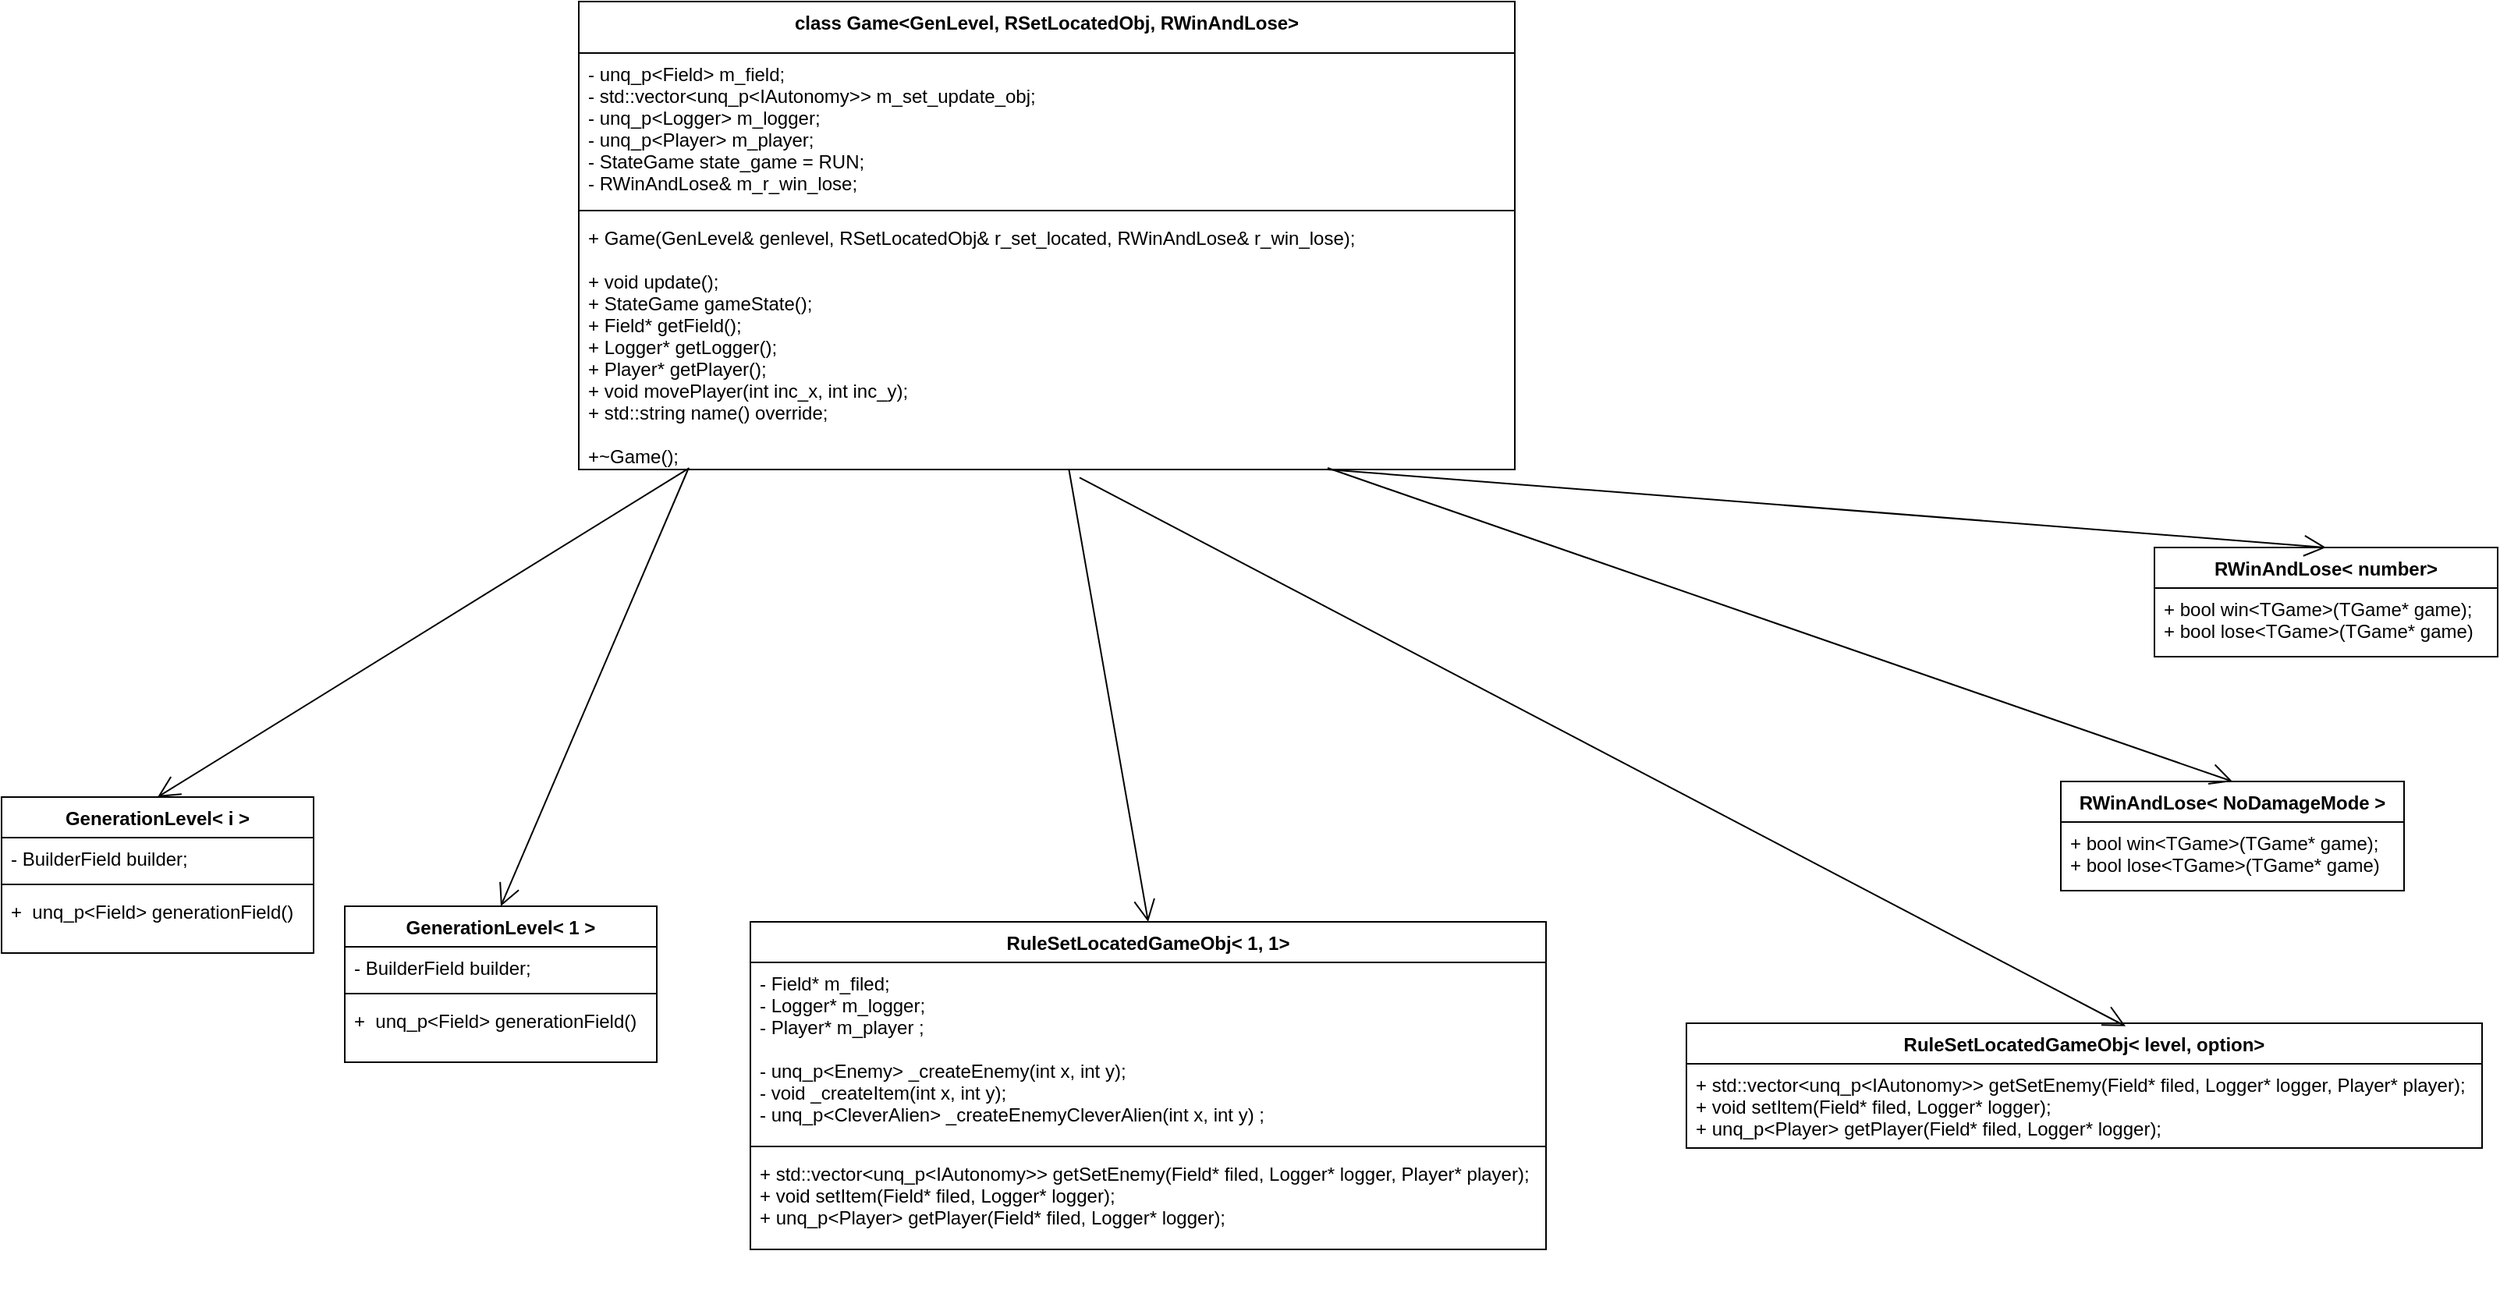 <mxfile version="12.1.3" pages="1"><diagram id="f9TCZjFZ8o-fohr7kjqf" name="Page-1"><mxGraphModel dx="4503" dy="1763" grid="1" gridSize="10" guides="1" tooltips="1" connect="1" arrows="1" fold="1" page="1" pageScale="1" pageWidth="1200" pageHeight="1920" math="0" shadow="0"><root><mxCell id="0"/><mxCell id="1" parent="0"/><mxCell id="y4rMUopBagwitYU2dc_Y-5" value="class Game&lt;GenLevel, RSetLocatedObj, RWinAndLose&gt;" style="swimlane;fontStyle=1;align=center;verticalAlign=top;childLayout=stackLayout;horizontal=1;startSize=33;horizontalStack=0;resizeParent=1;resizeParentMax=0;resizeLast=0;collapsible=1;marginBottom=0;" vertex="1" parent="1"><mxGeometry x="640" y="230" width="600" height="300" as="geometry"/></mxCell><mxCell id="y4rMUopBagwitYU2dc_Y-6" value="- unq_p&lt;Field&gt; m_field;&#10;- std::vector&lt;unq_p&lt;IAutonomy&gt;&gt; m_set_update_obj;&#10;- unq_p&lt;Logger&gt; m_logger;&#10;- unq_p&lt;Player&gt; m_player;&#10;- StateGame state_game = RUN;&#10;- RWinAndLose&amp; m_r_win_lose;" style="text;strokeColor=none;fillColor=none;align=left;verticalAlign=top;spacingLeft=4;spacingRight=4;overflow=hidden;rotatable=0;points=[[0,0.5],[1,0.5]];portConstraint=eastwest;" vertex="1" parent="y4rMUopBagwitYU2dc_Y-5"><mxGeometry y="33" width="600" height="97" as="geometry"/></mxCell><mxCell id="y4rMUopBagwitYU2dc_Y-7" value="" style="line;strokeWidth=1;fillColor=none;align=left;verticalAlign=middle;spacingTop=-1;spacingLeft=3;spacingRight=3;rotatable=0;labelPosition=right;points=[];portConstraint=eastwest;" vertex="1" parent="y4rMUopBagwitYU2dc_Y-5"><mxGeometry y="130" width="600" height="8" as="geometry"/></mxCell><mxCell id="y4rMUopBagwitYU2dc_Y-8" value="+ Game(GenLevel&amp; genlevel, RSetLocatedObj&amp; r_set_located, RWinAndLose&amp; r_win_lose);&#10;&#10;+ void update();&#10;+ StateGame gameState();&#10;+ Field* getField();&#10;+ Logger* getLogger();&#10;+ Player* getPlayer();&#10;+ void movePlayer(int inc_x, int inc_y);&#10;+ std::string name() override;&#10;&#10;+~Game();" style="text;strokeColor=none;fillColor=none;align=left;verticalAlign=top;spacingLeft=4;spacingRight=4;overflow=hidden;rotatable=0;points=[[0,0.5],[1,0.5]];portConstraint=eastwest;" vertex="1" parent="y4rMUopBagwitYU2dc_Y-5"><mxGeometry y="138" width="600" height="162" as="geometry"/></mxCell><mxCell id="y4rMUopBagwitYU2dc_Y-9" value="" style="endArrow=open;endFill=1;endSize=12;html=1;exitX=0.118;exitY=0.994;exitDx=0;exitDy=0;exitPerimeter=0;entryX=0.5;entryY=0;entryDx=0;entryDy=0;" edge="1" parent="1" source="y4rMUopBagwitYU2dc_Y-8" target="y4rMUopBagwitYU2dc_Y-10"><mxGeometry width="160" relative="1" as="geometry"><mxPoint x="1090" y="670" as="sourcePoint"/><mxPoint x="430" y="680" as="targetPoint"/></mxGeometry></mxCell><mxCell id="y4rMUopBagwitYU2dc_Y-10" value="GenerationLevel&lt; i &gt;" style="swimlane;fontStyle=1;align=center;verticalAlign=top;childLayout=stackLayout;horizontal=1;startSize=26;horizontalStack=0;resizeParent=1;resizeParentMax=0;resizeLast=0;collapsible=1;marginBottom=0;" vertex="1" parent="1"><mxGeometry x="270" y="740" width="200" height="100" as="geometry"/></mxCell><mxCell id="y4rMUopBagwitYU2dc_Y-11" value="- BuilderField builder;" style="text;strokeColor=none;fillColor=none;align=left;verticalAlign=top;spacingLeft=4;spacingRight=4;overflow=hidden;rotatable=0;points=[[0,0.5],[1,0.5]];portConstraint=eastwest;" vertex="1" parent="y4rMUopBagwitYU2dc_Y-10"><mxGeometry y="26" width="200" height="26" as="geometry"/></mxCell><mxCell id="y4rMUopBagwitYU2dc_Y-12" value="" style="line;strokeWidth=1;fillColor=none;align=left;verticalAlign=middle;spacingTop=-1;spacingLeft=3;spacingRight=3;rotatable=0;labelPosition=right;points=[];portConstraint=eastwest;" vertex="1" parent="y4rMUopBagwitYU2dc_Y-10"><mxGeometry y="52" width="200" height="8" as="geometry"/></mxCell><mxCell id="y4rMUopBagwitYU2dc_Y-13" value="+  unq_p&lt;Field&gt; generationField()" style="text;strokeColor=none;fillColor=none;align=left;verticalAlign=top;spacingLeft=4;spacingRight=4;overflow=hidden;rotatable=0;points=[[0,0.5],[1,0.5]];portConstraint=eastwest;" vertex="1" parent="y4rMUopBagwitYU2dc_Y-10"><mxGeometry y="60" width="200" height="40" as="geometry"/></mxCell><mxCell id="y4rMUopBagwitYU2dc_Y-14" value="GenerationLevel&lt; 1 &gt;" style="swimlane;fontStyle=1;align=center;verticalAlign=top;childLayout=stackLayout;horizontal=1;startSize=26;horizontalStack=0;resizeParent=1;resizeParentMax=0;resizeLast=0;collapsible=1;marginBottom=0;" vertex="1" parent="1"><mxGeometry x="490" y="810" width="200" height="100" as="geometry"/></mxCell><mxCell id="y4rMUopBagwitYU2dc_Y-15" value="- BuilderField builder;" style="text;strokeColor=none;fillColor=none;align=left;verticalAlign=top;spacingLeft=4;spacingRight=4;overflow=hidden;rotatable=0;points=[[0,0.5],[1,0.5]];portConstraint=eastwest;" vertex="1" parent="y4rMUopBagwitYU2dc_Y-14"><mxGeometry y="26" width="200" height="26" as="geometry"/></mxCell><mxCell id="y4rMUopBagwitYU2dc_Y-16" value="" style="line;strokeWidth=1;fillColor=none;align=left;verticalAlign=middle;spacingTop=-1;spacingLeft=3;spacingRight=3;rotatable=0;labelPosition=right;points=[];portConstraint=eastwest;" vertex="1" parent="y4rMUopBagwitYU2dc_Y-14"><mxGeometry y="52" width="200" height="8" as="geometry"/></mxCell><mxCell id="y4rMUopBagwitYU2dc_Y-17" value="+  unq_p&lt;Field&gt; generationField()" style="text;strokeColor=none;fillColor=none;align=left;verticalAlign=top;spacingLeft=4;spacingRight=4;overflow=hidden;rotatable=0;points=[[0,0.5],[1,0.5]];portConstraint=eastwest;" vertex="1" parent="y4rMUopBagwitYU2dc_Y-14"><mxGeometry y="60" width="200" height="40" as="geometry"/></mxCell><mxCell id="y4rMUopBagwitYU2dc_Y-18" value="" style="endArrow=open;endFill=1;endSize=12;html=1;entryX=0.5;entryY=0;entryDx=0;entryDy=0;" edge="1" parent="1" target="y4rMUopBagwitYU2dc_Y-14"><mxGeometry width="160" relative="1" as="geometry"><mxPoint x="710" y="530" as="sourcePoint"/><mxPoint x="380.0" y="750" as="targetPoint"/></mxGeometry></mxCell><mxCell id="y4rMUopBagwitYU2dc_Y-19" value="RuleSetLocatedGameObj&lt; level, option&gt;" style="swimlane;fontStyle=1;align=center;verticalAlign=top;childLayout=stackLayout;horizontal=1;startSize=26;horizontalStack=0;resizeParent=1;resizeParentMax=0;resizeLast=0;collapsible=1;marginBottom=0;" vertex="1" parent="1"><mxGeometry x="1350" y="885" width="510" height="80" as="geometry"/></mxCell><mxCell id="y4rMUopBagwitYU2dc_Y-22" value="+ std::vector&lt;unq_p&lt;IAutonomy&gt;&gt; getSetEnemy(Field* filed, Logger* logger, Player* player);&#10;+ void setItem(Field* filed, Logger* logger);&#10;+ unq_p&lt;Player&gt; getPlayer(Field* filed, Logger* logger);" style="text;strokeColor=none;fillColor=none;align=left;verticalAlign=top;spacingLeft=4;spacingRight=4;overflow=hidden;rotatable=0;points=[[0,0.5],[1,0.5]];portConstraint=eastwest;" vertex="1" parent="y4rMUopBagwitYU2dc_Y-19"><mxGeometry y="26" width="510" height="54" as="geometry"/></mxCell><mxCell id="y4rMUopBagwitYU2dc_Y-25" value="" style="text;strokeColor=none;fillColor=none;align=left;verticalAlign=middle;spacingTop=-1;spacingLeft=4;spacingRight=4;rotatable=0;labelPosition=right;points=[];portConstraint=eastwest;" vertex="1" parent="1"><mxGeometry x="630" y="1050" width="20" height="14" as="geometry"/></mxCell><mxCell id="y4rMUopBagwitYU2dc_Y-26" value="RuleSetLocatedGameObj&lt; 1, 1&gt;" style="swimlane;fontStyle=1;align=center;verticalAlign=top;childLayout=stackLayout;horizontal=1;startSize=26;horizontalStack=0;resizeParent=1;resizeParentMax=0;resizeLast=0;collapsible=1;marginBottom=0;" vertex="1" parent="1"><mxGeometry x="750" y="820" width="510" height="210" as="geometry"/></mxCell><mxCell id="y4rMUopBagwitYU2dc_Y-27" value="- Field* m_filed;&#10;- Logger* m_logger;&#10;- Player* m_player ;&#10;&#10;- unq_p&lt;Enemy&gt; _createEnemy(int x, int y);&#10;- void _createItem(int x, int y);&#10;- unq_p&lt;CleverAlien&gt; _createEnemyCleverAlien(int x, int y) ;" style="text;strokeColor=none;fillColor=none;align=left;verticalAlign=top;spacingLeft=4;spacingRight=4;overflow=hidden;rotatable=0;points=[[0,0.5],[1,0.5]];portConstraint=eastwest;" vertex="1" parent="y4rMUopBagwitYU2dc_Y-26"><mxGeometry y="26" width="510" height="114" as="geometry"/></mxCell><mxCell id="y4rMUopBagwitYU2dc_Y-28" value="" style="line;strokeWidth=1;fillColor=none;align=left;verticalAlign=middle;spacingTop=-1;spacingLeft=3;spacingRight=3;rotatable=0;labelPosition=right;points=[];portConstraint=eastwest;" vertex="1" parent="y4rMUopBagwitYU2dc_Y-26"><mxGeometry y="140" width="510" height="8" as="geometry"/></mxCell><mxCell id="y4rMUopBagwitYU2dc_Y-29" value="+ std::vector&lt;unq_p&lt;IAutonomy&gt;&gt; getSetEnemy(Field* filed, Logger* logger, Player* player);&#10;+ void setItem(Field* filed, Logger* logger);&#10;+ unq_p&lt;Player&gt; getPlayer(Field* filed, Logger* logger);" style="text;strokeColor=none;fillColor=none;align=left;verticalAlign=top;spacingLeft=4;spacingRight=4;overflow=hidden;rotatable=0;points=[[0,0.5],[1,0.5]];portConstraint=eastwest;" vertex="1" parent="y4rMUopBagwitYU2dc_Y-26"><mxGeometry y="148" width="510" height="62" as="geometry"/></mxCell><mxCell id="y4rMUopBagwitYU2dc_Y-35" value="" style="endArrow=open;endFill=1;endSize=12;html=1;entryX=0.5;entryY=0;entryDx=0;entryDy=0;" edge="1" parent="1" source="y4rMUopBagwitYU2dc_Y-8" target="y4rMUopBagwitYU2dc_Y-26"><mxGeometry width="160" relative="1" as="geometry"><mxPoint x="980" y="600" as="sourcePoint"/><mxPoint x="860" y="880" as="targetPoint"/></mxGeometry></mxCell><mxCell id="y4rMUopBagwitYU2dc_Y-36" value="" style="endArrow=open;endFill=1;endSize=12;html=1;entryX=0.552;entryY=0.024;entryDx=0;entryDy=0;exitX=0.535;exitY=1.032;exitDx=0;exitDy=0;exitPerimeter=0;entryPerimeter=0;" edge="1" parent="1" source="y4rMUopBagwitYU2dc_Y-8" target="y4rMUopBagwitYU2dc_Y-19"><mxGeometry width="160" relative="1" as="geometry"><mxPoint x="964.191" y="540" as="sourcePoint"/><mxPoint x="1015" y="830" as="targetPoint"/></mxGeometry></mxCell><mxCell id="y4rMUopBagwitYU2dc_Y-37" value="RWinAndLose&lt; number&gt;" style="swimlane;fontStyle=1;align=center;verticalAlign=top;childLayout=stackLayout;horizontal=1;startSize=26;horizontalStack=0;resizeParent=1;resizeParentMax=0;resizeLast=0;collapsible=1;marginBottom=0;" vertex="1" parent="1"><mxGeometry x="1650" y="580" width="220" height="70" as="geometry"/></mxCell><mxCell id="y4rMUopBagwitYU2dc_Y-40" value="+ bool win&lt;TGame&gt;(TGame* game);&#10;+ bool lose&lt;TGame&gt;(TGame* game)" style="text;strokeColor=none;fillColor=none;align=left;verticalAlign=top;spacingLeft=4;spacingRight=4;overflow=hidden;rotatable=0;points=[[0,0.5],[1,0.5]];portConstraint=eastwest;" vertex="1" parent="y4rMUopBagwitYU2dc_Y-37"><mxGeometry y="26" width="220" height="44" as="geometry"/></mxCell><mxCell id="y4rMUopBagwitYU2dc_Y-41" value="RWinAndLose&lt; NoDamageMode &gt;" style="swimlane;fontStyle=1;align=center;verticalAlign=top;childLayout=stackLayout;horizontal=1;startSize=26;horizontalStack=0;resizeParent=1;resizeParentMax=0;resizeLast=0;collapsible=1;marginBottom=0;" vertex="1" parent="1"><mxGeometry x="1590" y="730" width="220" height="70" as="geometry"/></mxCell><mxCell id="y4rMUopBagwitYU2dc_Y-42" value="+ bool win&lt;TGame&gt;(TGame* game);&#10;+ bool lose&lt;TGame&gt;(TGame* game)" style="text;strokeColor=none;fillColor=none;align=left;verticalAlign=top;spacingLeft=4;spacingRight=4;overflow=hidden;rotatable=0;points=[[0,0.5],[1,0.5]];portConstraint=eastwest;" vertex="1" parent="y4rMUopBagwitYU2dc_Y-41"><mxGeometry y="26" width="220" height="44" as="geometry"/></mxCell><mxCell id="y4rMUopBagwitYU2dc_Y-43" value="" style="endArrow=open;endFill=1;endSize=12;html=1;exitX=0.8;exitY=0.994;exitDx=0;exitDy=0;exitPerimeter=0;entryX=0.5;entryY=0;entryDx=0;entryDy=0;" edge="1" parent="1" source="y4rMUopBagwitYU2dc_Y-8" target="y4rMUopBagwitYU2dc_Y-41"><mxGeometry width="160" relative="1" as="geometry"><mxPoint x="971" y="545.184" as="sourcePoint"/><mxPoint x="1600" y="650" as="targetPoint"/></mxGeometry></mxCell><mxCell id="y4rMUopBagwitYU2dc_Y-44" value="" style="endArrow=open;endFill=1;endSize=12;html=1;entryX=0.5;entryY=0;entryDx=0;entryDy=0;" edge="1" parent="1" target="y4rMUopBagwitYU2dc_Y-37"><mxGeometry width="160" relative="1" as="geometry"><mxPoint x="1120" y="530" as="sourcePoint"/><mxPoint x="1710" y="740" as="targetPoint"/></mxGeometry></mxCell></root></mxGraphModel></diagram></mxfile>